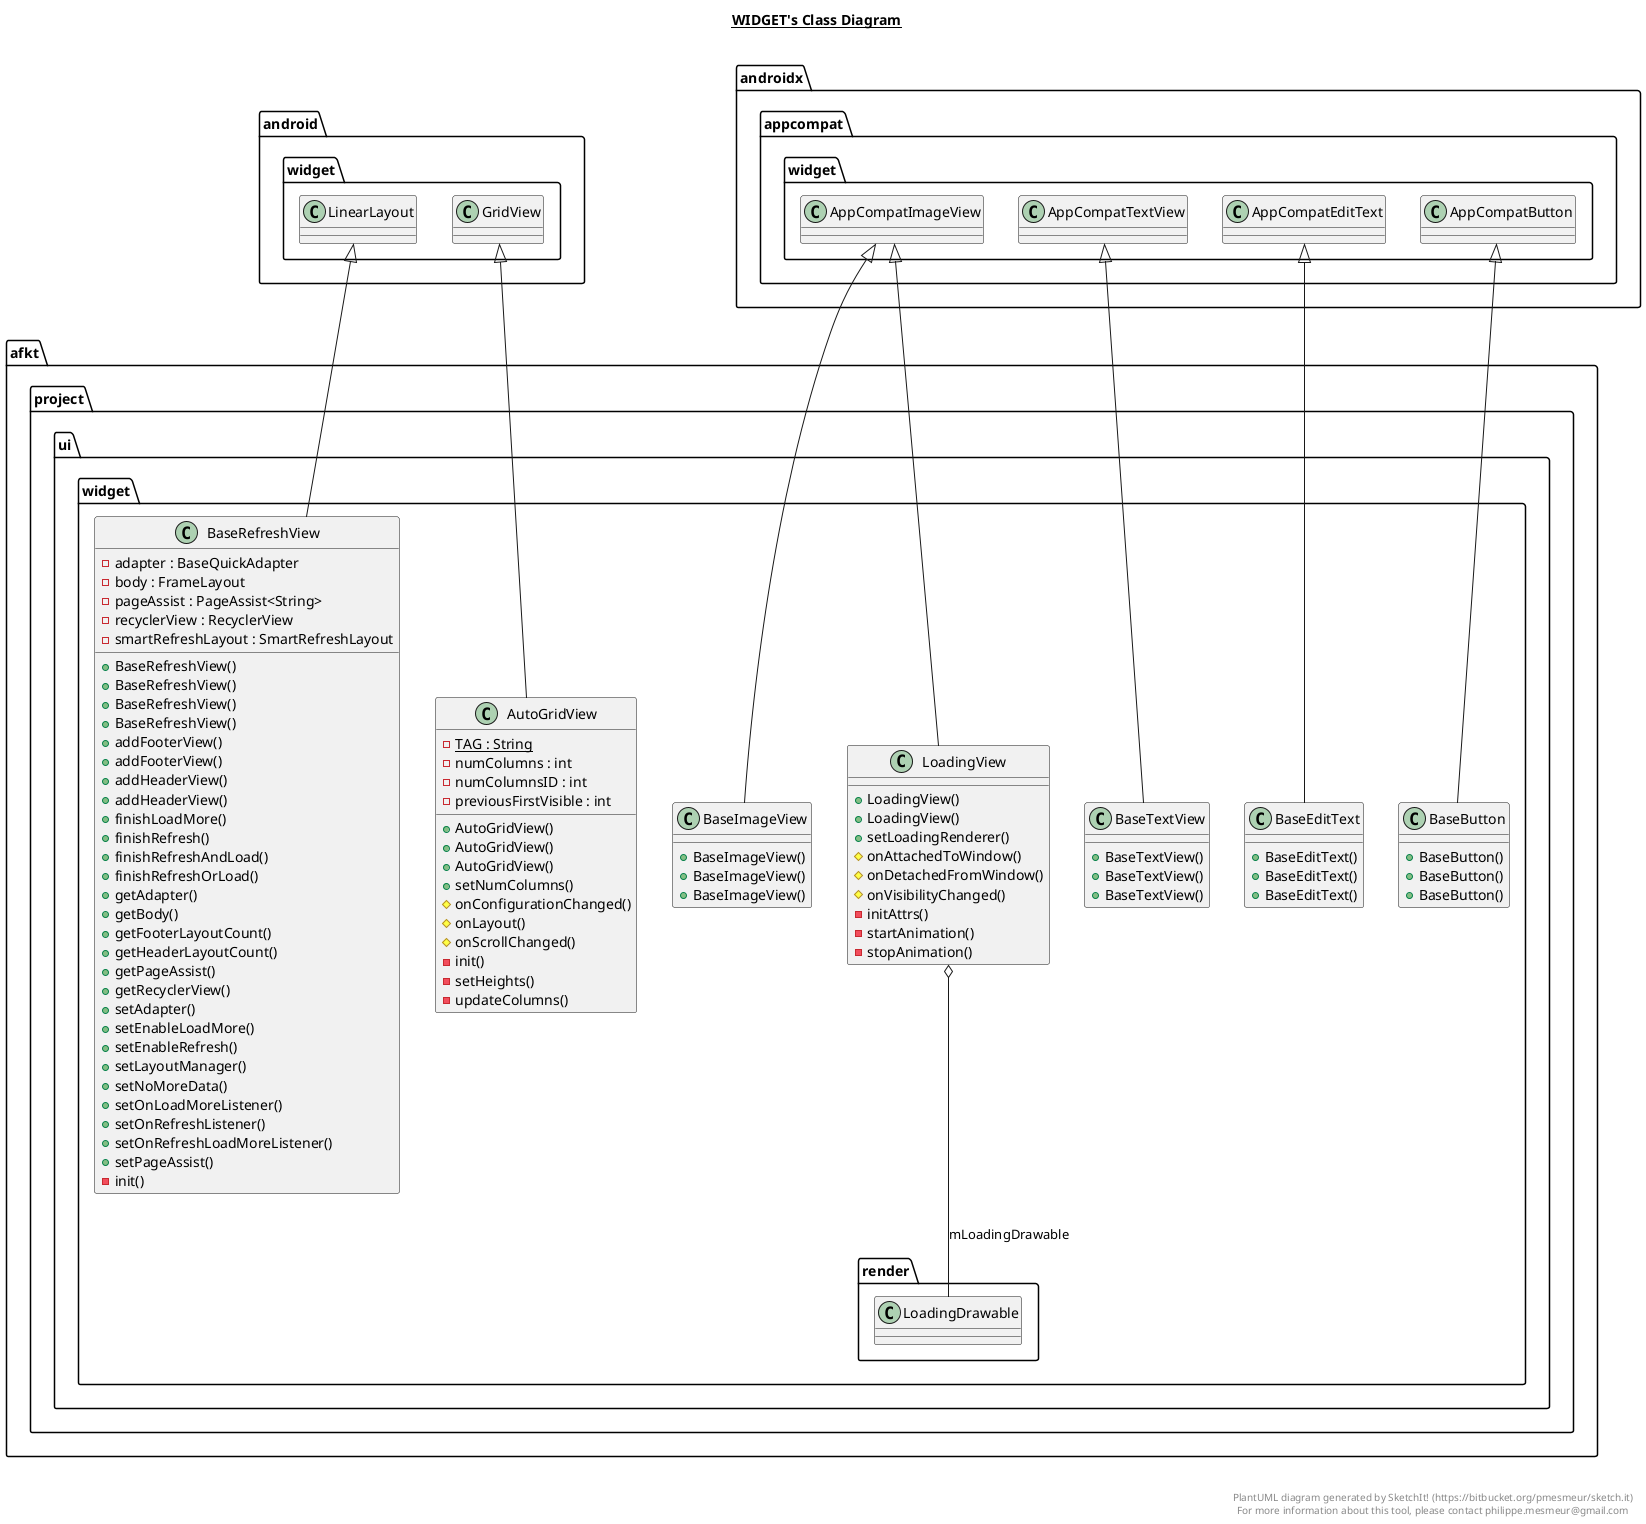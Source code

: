 @startuml

title __WIDGET's Class Diagram__\n

  namespace afkt.project {
    namespace ui {
      namespace widget {
        class afkt.project.ui.widget.AutoGridView {
            {static} - TAG : String
            - numColumns : int
            - numColumnsID : int
            - previousFirstVisible : int
            + AutoGridView()
            + AutoGridView()
            + AutoGridView()
            + setNumColumns()
            # onConfigurationChanged()
            # onLayout()
            # onScrollChanged()
            - init()
            - setHeights()
            - updateColumns()
        }
      }
    }
  }
  

  namespace afkt.project {
    namespace ui {
      namespace widget {
        class afkt.project.ui.widget.BaseButton {
            + BaseButton()
            + BaseButton()
            + BaseButton()
        }
      }
    }
  }
  

  namespace afkt.project {
    namespace ui {
      namespace widget {
        class afkt.project.ui.widget.BaseEditText {
            + BaseEditText()
            + BaseEditText()
            + BaseEditText()
        }
      }
    }
  }
  

  namespace afkt.project {
    namespace ui {
      namespace widget {
        class afkt.project.ui.widget.BaseImageView {
            + BaseImageView()
            + BaseImageView()
            + BaseImageView()
        }
      }
    }
  }
  

  namespace afkt.project {
    namespace ui {
      namespace widget {
        class afkt.project.ui.widget.BaseRefreshView {
            - adapter : BaseQuickAdapter
            - body : FrameLayout
            - pageAssist : PageAssist<String>
            - recyclerView : RecyclerView
            - smartRefreshLayout : SmartRefreshLayout
            + BaseRefreshView()
            + BaseRefreshView()
            + BaseRefreshView()
            + BaseRefreshView()
            + addFooterView()
            + addFooterView()
            + addHeaderView()
            + addHeaderView()
            + finishLoadMore()
            + finishRefresh()
            + finishRefreshAndLoad()
            + finishRefreshOrLoad()
            + getAdapter()
            + getBody()
            + getFooterLayoutCount()
            + getHeaderLayoutCount()
            + getPageAssist()
            + getRecyclerView()
            + setAdapter()
            + setEnableLoadMore()
            + setEnableRefresh()
            + setLayoutManager()
            + setNoMoreData()
            + setOnLoadMoreListener()
            + setOnRefreshListener()
            + setOnRefreshLoadMoreListener()
            + setPageAssist()
            - init()
        }
      }
    }
  }
  

  namespace afkt.project {
    namespace ui {
      namespace widget {
        class afkt.project.ui.widget.BaseTextView {
            + BaseTextView()
            + BaseTextView()
            + BaseTextView()
        }
      }
    }
  }
  

  namespace afkt.project {
    namespace ui {
      namespace widget {
        class afkt.project.ui.widget.LoadingView {
            + LoadingView()
            + LoadingView()
            + setLoadingRenderer()
            # onAttachedToWindow()
            # onDetachedFromWindow()
            # onVisibilityChanged()
            - initAttrs()
            - startAnimation()
            - stopAnimation()
        }
      }
    }
  }
  

  afkt.project.ui.widget.AutoGridView -up-|> android.widget.GridView
  afkt.project.ui.widget.BaseButton -up-|> androidx.appcompat.widget.AppCompatButton
  afkt.project.ui.widget.BaseEditText -up-|> androidx.appcompat.widget.AppCompatEditText
  afkt.project.ui.widget.BaseImageView -up-|> androidx.appcompat.widget.AppCompatImageView
  afkt.project.ui.widget.BaseRefreshView -up-|> android.widget.LinearLayout
  afkt.project.ui.widget.BaseTextView -up-|> androidx.appcompat.widget.AppCompatTextView
  afkt.project.ui.widget.LoadingView -up-|> androidx.appcompat.widget.AppCompatImageView
  afkt.project.ui.widget.LoadingView o-- afkt.project.ui.widget.render.LoadingDrawable : mLoadingDrawable


right footer


PlantUML diagram generated by SketchIt! (https://bitbucket.org/pmesmeur/sketch.it)
For more information about this tool, please contact philippe.mesmeur@gmail.com
endfooter

@enduml
